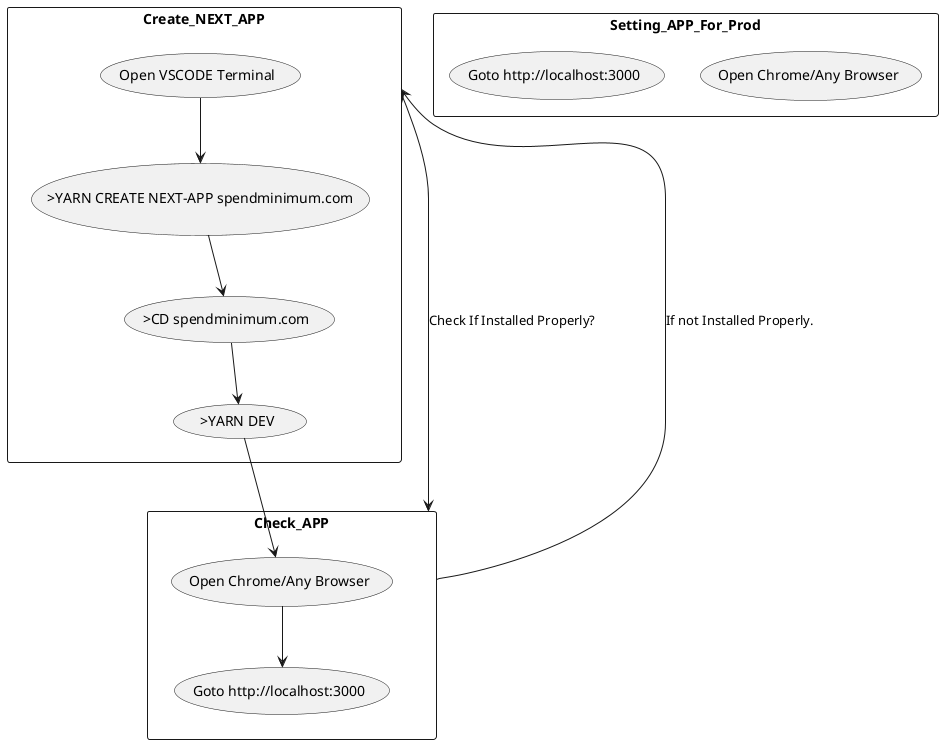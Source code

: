 @startuml SPENMINNIMUM_DEV_FLOW
allow_mixing
rectangle Create_NEXT_APP{
    usecase "Open VSCODE Terminal" as STEP0
    usecase ">YARN CREATE NEXT-APP spendminimum.com" as STEP1
    usecase ">CD spendminimum.com" as STEP2
    usecase ">YARN DEV" as STEP3
}

rectangle Check_APP {
    
    usecase "Open Chrome/Any Browser" as STEP4
    usecase "Goto http://localhost:3000" as STEP5
}

rectangle Setting_APP_For_Prod {
    
    usecase "Open Chrome/Any Browser" as STEP6
    usecase "Goto http://localhost:3000" as STEP7
}

STEP0 --> STEP1
STEP1 --> STEP2
Create_NEXT_APP ---> Check_APP : Check If Installed Properly?
Create_NEXT_APP <- Check_APP : If not Installed Properly.
STEP2 --> STEP3
STEP3 --> STEP4
STEP4 --> STEP5

@enduml

